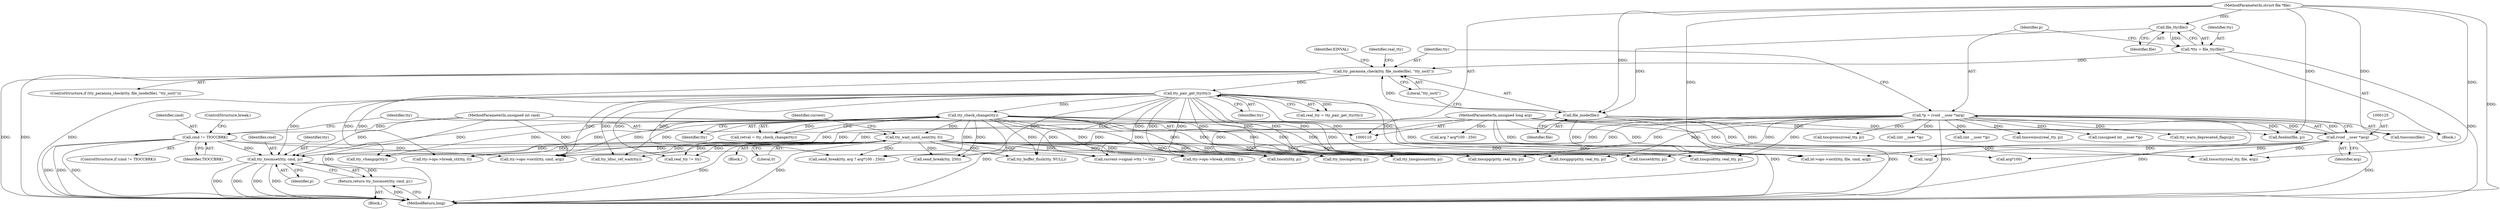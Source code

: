 digraph "0_linux_5c17c861a357e9458001f021a7afa7aab9937439@pointer" {
"1000380" [label="(Call,tty_tiocmset(tty, cmd, p))"];
"1000163" [label="(Call,tty_wait_until_sent(tty, 0))"];
"1000152" [label="(Call,tty_check_change(tty))"];
"1000140" [label="(Call,tty_pair_get_tty(tty))"];
"1000130" [label="(Call,tty_paranoia_check(tty, file_inode(file), \"tty_ioctl\"))"];
"1000116" [label="(Call,*tty = file_tty(file))"];
"1000118" [label="(Call,file_tty(file))"];
"1000111" [label="(MethodParameterIn,struct file *file)"];
"1000132" [label="(Call,file_inode(file))"];
"1000159" [label="(Call,cmd != TIOCCBRK)"];
"1000112" [label="(MethodParameterIn,unsigned int cmd)"];
"1000122" [label="(Call,*p = (void __user *)arg)"];
"1000124" [label="(Call,(void __user *)arg)"];
"1000113" [label="(MethodParameterIn,unsigned long arg)"];
"1000379" [label="(Return,return tty_tiocmset(tty, cmd, p);)"];
"1000306" [label="(Call,tty_vhangup(tty))"];
"1000379" [label="(Return,return tty_tiocmset(tty, cmd, p);)"];
"1000383" [label="(Identifier,p)"];
"1000160" [label="(Identifier,cmd)"];
"1000138" [label="(Call,real_tty = tty_pair_get_tty(tty))"];
"1000346" [label="(Call,tty->ops->break_ctl(tty, 0))"];
"1000381" [label="(Identifier,tty)"];
"1000153" [label="(Identifier,tty)"];
"1000126" [label="(Identifier,arg)"];
"1000124" [label="(Call,(void __user *)arg)"];
"1000276" [label="(Call,tiocgsid(tty, real_tty, p))"];
"1000382" [label="(Identifier,cmd)"];
"1000172" [label="(ControlStructure,break;)"];
"1000435" [label="(Call,tty_ldisc_ref_wait(tty))"];
"1000450" [label="(Call,ld->ops->ioctl(tty, file, cmd, arg))"];
"1000158" [label="(ControlStructure,if (cmd != TIOCCBRK))"];
"1000183" [label="(Call,tiocgwinsz(real_tty, p))"];
"1000290" [label="(Call,(int __user *)p)"];
"1000363" [label="(Call,send_break(tty, arg ? arg*100 : 250))"];
"1000373" [label="(Call,tty_tiocmget(tty, p))"];
"1000114" [label="(Block,)"];
"1000178" [label="(Call,tiocsti(tty, p))"];
"1000113" [label="(MethodParameterIn,unsigned long arg)"];
"1000270" [label="(Call,tiocspgrp(tty, real_tty, p))"];
"1000112" [label="(MethodParameterIn,unsigned int cmd)"];
"1000130" [label="(Call,tty_paranoia_check(tty, file_inode(file), \"tty_ioctl\"))"];
"1000132" [label="(Call,file_inode(file))"];
"1000380" [label="(Call,tty_tiocmset(tty, cmd, p))"];
"1000164" [label="(Identifier,tty)"];
"1000140" [label="(Call,tty_pair_get_tty(tty))"];
"1000168" [label="(Identifier,current)"];
"1000365" [label="(Call,arg ? arg*100 : 250)"];
"1000162" [label="(Block,)"];
"1000194" [label="(Call,real_tty != tty)"];
"1000122" [label="(Call,*p = (void __user *)arg)"];
"1000129" [label="(ControlStructure,if (tty_paranoia_check(tty, file_inode(file), \"tty_ioctl\")))"];
"1000131" [label="(Identifier,tty)"];
"1000116" [label="(Call,*tty = file_tty(file))"];
"1000238" [label="(Call,(int __user *)p)"];
"1000137" [label="(Identifier,EINVAL)"];
"1000356" [label="(Call,send_break(tty, 250))"];
"1000118" [label="(Call,file_tty(file))"];
"1000199" [label="(Call,tioccons(file))"];
"1000161" [label="(Identifier,TIOCCBRK)"];
"1000404" [label="(Call,tty_buffer_flush(tty, NULL))"];
"1000150" [label="(Call,retval = tty_check_change(tty))"];
"1000111" [label="(MethodParameterIn,struct file *file)"];
"1000353" [label="(Call,!arg)"];
"1000133" [label="(Identifier,file)"];
"1000188" [label="(Call,tiocswinsz(real_tty, p))"];
"1000175" [label="(Block,)"];
"1000119" [label="(Identifier,file)"];
"1000468" [label="(MethodReturn,long)"];
"1000264" [label="(Call,tiocgpgrp(tty, real_tty, p))"];
"1000159" [label="(Call,cmd != TIOCCBRK)"];
"1000139" [label="(Identifier,real_tty)"];
"1000117" [label="(Identifier,tty)"];
"1000321" [label="(Call,(unsigned int __user *)p)"];
"1000163" [label="(Call,tty_wait_until_sent(tty, 0))"];
"1000410" [label="(Call,tty_warn_deprecated_flags(p))"];
"1000123" [label="(Identifier,p)"];
"1000152" [label="(Call,tty_check_change(tty))"];
"1000141" [label="(Identifier,tty)"];
"1000387" [label="(Call,tty_tiocgicount(tty, p))"];
"1000203" [label="(Call,fionbio(file, p))"];
"1000243" [label="(Call,current->signal->tty != tty)"];
"1000367" [label="(Call,arg*100)"];
"1000165" [label="(Literal,0)"];
"1000295" [label="(Call,tiocsetd(tty, p))"];
"1000332" [label="(Call,tty->ops->break_ctl(tty, -1))"];
"1000258" [label="(Call,tiocsctty(real_tty, file, arg))"];
"1000134" [label="(Literal,\"tty_ioctl\")"];
"1000422" [label="(Call,tty->ops->ioctl(tty, cmd, arg))"];
"1000380" -> "1000379"  [label="AST: "];
"1000380" -> "1000383"  [label="CFG: "];
"1000381" -> "1000380"  [label="AST: "];
"1000382" -> "1000380"  [label="AST: "];
"1000383" -> "1000380"  [label="AST: "];
"1000379" -> "1000380"  [label="CFG: "];
"1000380" -> "1000468"  [label="DDG: "];
"1000380" -> "1000468"  [label="DDG: "];
"1000380" -> "1000468"  [label="DDG: "];
"1000380" -> "1000468"  [label="DDG: "];
"1000380" -> "1000379"  [label="DDG: "];
"1000163" -> "1000380"  [label="DDG: "];
"1000140" -> "1000380"  [label="DDG: "];
"1000152" -> "1000380"  [label="DDG: "];
"1000159" -> "1000380"  [label="DDG: "];
"1000112" -> "1000380"  [label="DDG: "];
"1000122" -> "1000380"  [label="DDG: "];
"1000163" -> "1000162"  [label="AST: "];
"1000163" -> "1000165"  [label="CFG: "];
"1000164" -> "1000163"  [label="AST: "];
"1000165" -> "1000163"  [label="AST: "];
"1000168" -> "1000163"  [label="CFG: "];
"1000163" -> "1000468"  [label="DDG: "];
"1000163" -> "1000468"  [label="DDG: "];
"1000152" -> "1000163"  [label="DDG: "];
"1000163" -> "1000178"  [label="DDG: "];
"1000163" -> "1000194"  [label="DDG: "];
"1000163" -> "1000243"  [label="DDG: "];
"1000163" -> "1000264"  [label="DDG: "];
"1000163" -> "1000270"  [label="DDG: "];
"1000163" -> "1000276"  [label="DDG: "];
"1000163" -> "1000295"  [label="DDG: "];
"1000163" -> "1000306"  [label="DDG: "];
"1000163" -> "1000332"  [label="DDG: "];
"1000163" -> "1000346"  [label="DDG: "];
"1000163" -> "1000356"  [label="DDG: "];
"1000163" -> "1000363"  [label="DDG: "];
"1000163" -> "1000373"  [label="DDG: "];
"1000163" -> "1000387"  [label="DDG: "];
"1000163" -> "1000404"  [label="DDG: "];
"1000163" -> "1000422"  [label="DDG: "];
"1000163" -> "1000435"  [label="DDG: "];
"1000152" -> "1000150"  [label="AST: "];
"1000152" -> "1000153"  [label="CFG: "];
"1000153" -> "1000152"  [label="AST: "];
"1000150" -> "1000152"  [label="CFG: "];
"1000152" -> "1000468"  [label="DDG: "];
"1000152" -> "1000150"  [label="DDG: "];
"1000140" -> "1000152"  [label="DDG: "];
"1000152" -> "1000178"  [label="DDG: "];
"1000152" -> "1000194"  [label="DDG: "];
"1000152" -> "1000243"  [label="DDG: "];
"1000152" -> "1000264"  [label="DDG: "];
"1000152" -> "1000270"  [label="DDG: "];
"1000152" -> "1000276"  [label="DDG: "];
"1000152" -> "1000295"  [label="DDG: "];
"1000152" -> "1000306"  [label="DDG: "];
"1000152" -> "1000332"  [label="DDG: "];
"1000152" -> "1000346"  [label="DDG: "];
"1000152" -> "1000356"  [label="DDG: "];
"1000152" -> "1000363"  [label="DDG: "];
"1000152" -> "1000373"  [label="DDG: "];
"1000152" -> "1000387"  [label="DDG: "];
"1000152" -> "1000404"  [label="DDG: "];
"1000152" -> "1000422"  [label="DDG: "];
"1000152" -> "1000435"  [label="DDG: "];
"1000140" -> "1000138"  [label="AST: "];
"1000140" -> "1000141"  [label="CFG: "];
"1000141" -> "1000140"  [label="AST: "];
"1000138" -> "1000140"  [label="CFG: "];
"1000140" -> "1000468"  [label="DDG: "];
"1000140" -> "1000138"  [label="DDG: "];
"1000130" -> "1000140"  [label="DDG: "];
"1000140" -> "1000178"  [label="DDG: "];
"1000140" -> "1000194"  [label="DDG: "];
"1000140" -> "1000243"  [label="DDG: "];
"1000140" -> "1000264"  [label="DDG: "];
"1000140" -> "1000270"  [label="DDG: "];
"1000140" -> "1000276"  [label="DDG: "];
"1000140" -> "1000295"  [label="DDG: "];
"1000140" -> "1000306"  [label="DDG: "];
"1000140" -> "1000332"  [label="DDG: "];
"1000140" -> "1000346"  [label="DDG: "];
"1000140" -> "1000356"  [label="DDG: "];
"1000140" -> "1000363"  [label="DDG: "];
"1000140" -> "1000373"  [label="DDG: "];
"1000140" -> "1000387"  [label="DDG: "];
"1000140" -> "1000404"  [label="DDG: "];
"1000140" -> "1000422"  [label="DDG: "];
"1000140" -> "1000435"  [label="DDG: "];
"1000130" -> "1000129"  [label="AST: "];
"1000130" -> "1000134"  [label="CFG: "];
"1000131" -> "1000130"  [label="AST: "];
"1000132" -> "1000130"  [label="AST: "];
"1000134" -> "1000130"  [label="AST: "];
"1000137" -> "1000130"  [label="CFG: "];
"1000139" -> "1000130"  [label="CFG: "];
"1000130" -> "1000468"  [label="DDG: "];
"1000130" -> "1000468"  [label="DDG: "];
"1000130" -> "1000468"  [label="DDG: "];
"1000116" -> "1000130"  [label="DDG: "];
"1000132" -> "1000130"  [label="DDG: "];
"1000116" -> "1000114"  [label="AST: "];
"1000116" -> "1000118"  [label="CFG: "];
"1000117" -> "1000116"  [label="AST: "];
"1000118" -> "1000116"  [label="AST: "];
"1000123" -> "1000116"  [label="CFG: "];
"1000116" -> "1000468"  [label="DDG: "];
"1000118" -> "1000116"  [label="DDG: "];
"1000118" -> "1000119"  [label="CFG: "];
"1000119" -> "1000118"  [label="AST: "];
"1000111" -> "1000118"  [label="DDG: "];
"1000118" -> "1000132"  [label="DDG: "];
"1000111" -> "1000110"  [label="AST: "];
"1000111" -> "1000468"  [label="DDG: "];
"1000111" -> "1000132"  [label="DDG: "];
"1000111" -> "1000199"  [label="DDG: "];
"1000111" -> "1000203"  [label="DDG: "];
"1000111" -> "1000258"  [label="DDG: "];
"1000111" -> "1000450"  [label="DDG: "];
"1000132" -> "1000133"  [label="CFG: "];
"1000133" -> "1000132"  [label="AST: "];
"1000134" -> "1000132"  [label="CFG: "];
"1000132" -> "1000468"  [label="DDG: "];
"1000132" -> "1000199"  [label="DDG: "];
"1000132" -> "1000203"  [label="DDG: "];
"1000132" -> "1000258"  [label="DDG: "];
"1000132" -> "1000450"  [label="DDG: "];
"1000159" -> "1000158"  [label="AST: "];
"1000159" -> "1000161"  [label="CFG: "];
"1000160" -> "1000159"  [label="AST: "];
"1000161" -> "1000159"  [label="AST: "];
"1000164" -> "1000159"  [label="CFG: "];
"1000172" -> "1000159"  [label="CFG: "];
"1000159" -> "1000468"  [label="DDG: "];
"1000159" -> "1000468"  [label="DDG: "];
"1000159" -> "1000468"  [label="DDG: "];
"1000112" -> "1000159"  [label="DDG: "];
"1000159" -> "1000422"  [label="DDG: "];
"1000159" -> "1000450"  [label="DDG: "];
"1000112" -> "1000110"  [label="AST: "];
"1000112" -> "1000468"  [label="DDG: "];
"1000112" -> "1000422"  [label="DDG: "];
"1000112" -> "1000450"  [label="DDG: "];
"1000122" -> "1000114"  [label="AST: "];
"1000122" -> "1000124"  [label="CFG: "];
"1000123" -> "1000122"  [label="AST: "];
"1000124" -> "1000122"  [label="AST: "];
"1000131" -> "1000122"  [label="CFG: "];
"1000122" -> "1000468"  [label="DDG: "];
"1000122" -> "1000468"  [label="DDG: "];
"1000124" -> "1000122"  [label="DDG: "];
"1000122" -> "1000178"  [label="DDG: "];
"1000122" -> "1000183"  [label="DDG: "];
"1000122" -> "1000188"  [label="DDG: "];
"1000122" -> "1000203"  [label="DDG: "];
"1000122" -> "1000238"  [label="DDG: "];
"1000122" -> "1000264"  [label="DDG: "];
"1000122" -> "1000270"  [label="DDG: "];
"1000122" -> "1000276"  [label="DDG: "];
"1000122" -> "1000290"  [label="DDG: "];
"1000122" -> "1000295"  [label="DDG: "];
"1000122" -> "1000321"  [label="DDG: "];
"1000122" -> "1000373"  [label="DDG: "];
"1000122" -> "1000387"  [label="DDG: "];
"1000122" -> "1000410"  [label="DDG: "];
"1000124" -> "1000126"  [label="CFG: "];
"1000125" -> "1000124"  [label="AST: "];
"1000126" -> "1000124"  [label="AST: "];
"1000124" -> "1000468"  [label="DDG: "];
"1000113" -> "1000124"  [label="DDG: "];
"1000124" -> "1000258"  [label="DDG: "];
"1000124" -> "1000353"  [label="DDG: "];
"1000124" -> "1000367"  [label="DDG: "];
"1000124" -> "1000422"  [label="DDG: "];
"1000124" -> "1000450"  [label="DDG: "];
"1000113" -> "1000110"  [label="AST: "];
"1000113" -> "1000468"  [label="DDG: "];
"1000113" -> "1000258"  [label="DDG: "];
"1000113" -> "1000353"  [label="DDG: "];
"1000113" -> "1000363"  [label="DDG: "];
"1000113" -> "1000365"  [label="DDG: "];
"1000113" -> "1000367"  [label="DDG: "];
"1000113" -> "1000422"  [label="DDG: "];
"1000113" -> "1000450"  [label="DDG: "];
"1000379" -> "1000175"  [label="AST: "];
"1000468" -> "1000379"  [label="CFG: "];
"1000379" -> "1000468"  [label="DDG: "];
}
